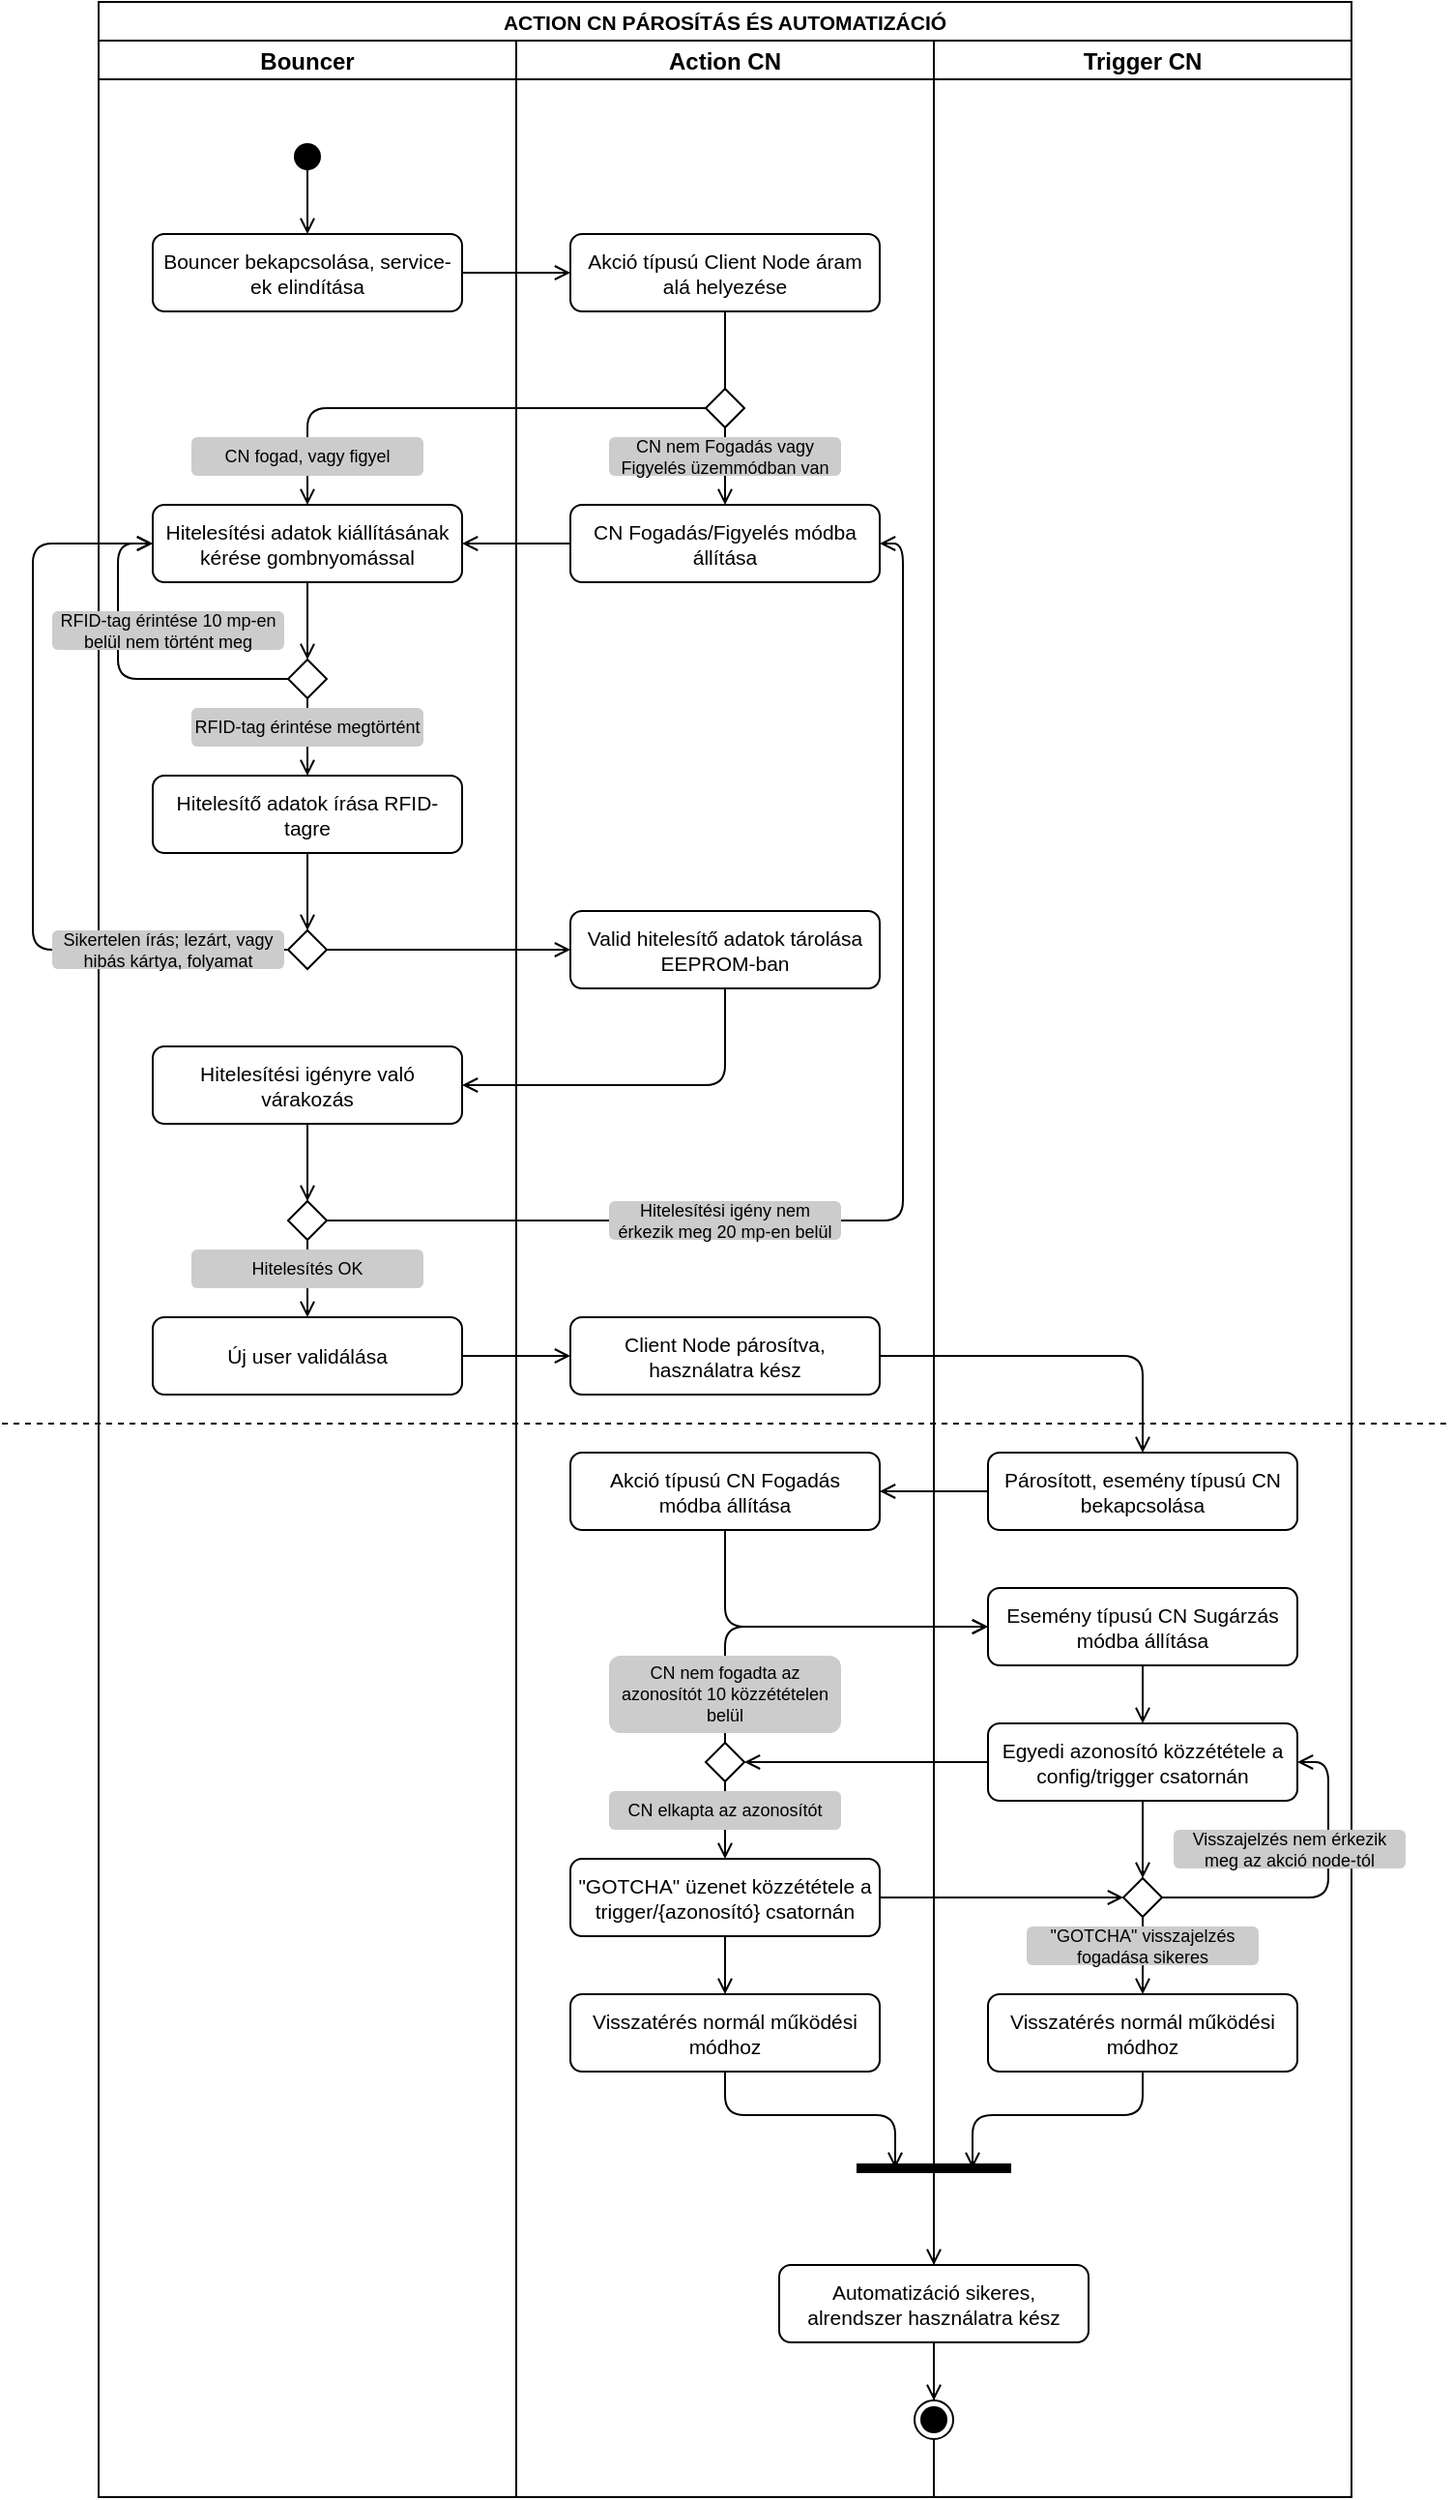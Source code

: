 <mxfile>
    <diagram id="RH61Pzz7VnUSTJp8Xh7D" name="Page-1">
        <mxGraphModel dx="2404" dy="1262" grid="1" gridSize="10" guides="1" tooltips="1" connect="1" arrows="1" fold="1" page="1" pageScale="1" pageWidth="827" pageHeight="1169" math="0" shadow="0">
            <root>
                <mxCell id="0"/>
                <mxCell id="1" style="" parent="0"/>
                <mxCell id="2" value="ACTION CN PÁROSÍTÁS ÉS AUTOMATIZÁCIÓ" style="swimlane;childLayout=stackLayout;resizeParent=1;resizeParentMax=0;startSize=20;fontSize=10.5;" parent="1" vertex="1">
                    <mxGeometry x="50" width="648" height="1290" as="geometry"/>
                </mxCell>
                <mxCell id="3" value="Bouncer" style="swimlane;startSize=20;fontSize=12;" parent="2" vertex="1">
                    <mxGeometry y="20" width="216" height="1270" as="geometry"/>
                </mxCell>
                <mxCell id="9" value="" style="edgeStyle=none;html=1;endArrow=open;endFill=0;fontSize=10.5;" parent="3" source="6" target="7" edge="1">
                    <mxGeometry relative="1" as="geometry"/>
                </mxCell>
                <mxCell id="6" value="" style="shape=waypoint;sketch=0;fillStyle=solid;size=6;pointerEvents=1;points=[];fillColor=none;resizable=0;rotatable=0;perimeter=centerPerimeter;snapToPoint=1;strokeWidth=5;fontSize=10.5;" parent="3" vertex="1">
                    <mxGeometry x="88" y="40" width="40" height="40" as="geometry"/>
                </mxCell>
                <mxCell id="7" value="&lt;font style=&quot;font-size: 10.5px&quot;&gt;Bouncer bekapcsolása, service-ek elindítása&lt;/font&gt;" style="rounded=1;whiteSpace=wrap;html=1;fontSize=10.5;fontFamily=Helvetica;spacing=4;" parent="3" vertex="1">
                    <mxGeometry x="28" y="100" width="160" height="40" as="geometry"/>
                </mxCell>
                <mxCell id="19" style="edgeStyle=orthogonalEdgeStyle;html=1;exitX=0.5;exitY=1;exitDx=0;exitDy=0;entryX=0.5;entryY=0;entryDx=0;entryDy=0;fontFamily=Helvetica;fontSize=10.5;endArrow=open;endFill=0;" parent="3" source="14" target="16" edge="1">
                    <mxGeometry relative="1" as="geometry"/>
                </mxCell>
                <mxCell id="14" value="Hitelesítési adatok kiállításának kérése gombnyomással" style="rounded=1;whiteSpace=wrap;html=1;fontSize=10.5;fontFamily=Helvetica;spacing=4;" parent="3" vertex="1">
                    <mxGeometry x="28" y="240" width="160" height="40" as="geometry"/>
                </mxCell>
                <mxCell id="20" style="edgeStyle=orthogonalEdgeStyle;html=1;exitX=0.5;exitY=1;exitDx=0;exitDy=0;entryX=0.5;entryY=0;entryDx=0;entryDy=0;fontFamily=Helvetica;fontSize=10.5;endArrow=open;endFill=0;" parent="3" source="16" target="17" edge="1">
                    <mxGeometry relative="1" as="geometry"/>
                </mxCell>
                <mxCell id="21" style="edgeStyle=orthogonalEdgeStyle;html=1;exitX=0;exitY=0.5;exitDx=0;exitDy=0;entryX=0;entryY=0.5;entryDx=0;entryDy=0;fontFamily=Helvetica;fontSize=10.5;endArrow=open;endFill=0;" parent="3" source="16" target="14" edge="1">
                    <mxGeometry relative="1" as="geometry">
                        <Array as="points">
                            <mxPoint x="10" y="330"/>
                            <mxPoint x="10" y="260"/>
                        </Array>
                    </mxGeometry>
                </mxCell>
                <mxCell id="16" value="" style="rhombus;whiteSpace=wrap;html=1;fontFamily=Helvetica;fontSize=10.5;strokeWidth=1;" parent="3" vertex="1">
                    <mxGeometry x="98" y="320" width="20" height="20" as="geometry"/>
                </mxCell>
                <mxCell id="26" value="" style="edgeStyle=orthogonalEdgeStyle;html=1;fontFamily=Helvetica;fontSize=10.5;fontColor=#000000;endArrow=open;endFill=0;" parent="3" source="17" target="25" edge="1">
                    <mxGeometry relative="1" as="geometry"/>
                </mxCell>
                <mxCell id="17" value="Hitelesítő adatok írása RFID-tagre" style="rounded=1;whiteSpace=wrap;html=1;fontSize=10.5;fontFamily=Helvetica;spacing=4;" parent="3" vertex="1">
                    <mxGeometry x="28" y="380" width="160" height="40" as="geometry"/>
                </mxCell>
                <mxCell id="27" style="edgeStyle=orthogonalEdgeStyle;html=1;exitX=0;exitY=0.5;exitDx=0;exitDy=0;fontFamily=Helvetica;fontSize=10.5;fontColor=#000000;endArrow=open;endFill=0;" parent="3" source="25" target="14" edge="1">
                    <mxGeometry relative="1" as="geometry">
                        <Array as="points">
                            <mxPoint x="-34" y="470"/>
                            <mxPoint x="-34" y="260"/>
                        </Array>
                        <mxPoint x="-94" y="285" as="targetPoint"/>
                    </mxGeometry>
                </mxCell>
                <mxCell id="25" value="" style="rhombus;whiteSpace=wrap;html=1;fontFamily=Helvetica;fontSize=10.5;strokeWidth=1;" parent="3" vertex="1">
                    <mxGeometry x="98" y="460" width="20" height="20" as="geometry"/>
                </mxCell>
                <mxCell id="55" value="" style="edgeStyle=orthogonalEdgeStyle;html=1;fontFamily=Helvetica;fontSize=10.5;fontColor=#000000;endArrow=open;endFill=0;" parent="3" source="53" target="48" edge="1">
                    <mxGeometry relative="1" as="geometry"/>
                </mxCell>
                <mxCell id="53" value="Hitelesítési igényre való várakozás" style="rounded=1;whiteSpace=wrap;html=1;fontSize=10.5;fontFamily=Helvetica;spacing=4;" parent="3" vertex="1">
                    <mxGeometry x="28" y="520" width="160" height="40" as="geometry"/>
                </mxCell>
                <mxCell id="57" value="" style="edgeStyle=orthogonalEdgeStyle;html=1;fontFamily=Helvetica;fontSize=10.5;fontColor=#000000;endArrow=open;endFill=0;" parent="3" source="48" target="56" edge="1">
                    <mxGeometry relative="1" as="geometry"/>
                </mxCell>
                <mxCell id="48" value="" style="rhombus;whiteSpace=wrap;html=1;fontFamily=Helvetica;fontSize=10.5;strokeWidth=1;" parent="3" vertex="1">
                    <mxGeometry x="98" y="600" width="20" height="20" as="geometry"/>
                </mxCell>
                <mxCell id="56" value="Új user validálása" style="rounded=1;whiteSpace=wrap;html=1;fontSize=10.5;fontFamily=Helvetica;spacing=4;" parent="3" vertex="1">
                    <mxGeometry x="28" y="660" width="160" height="40" as="geometry"/>
                </mxCell>
                <mxCell id="31" value="" style="edgeStyle=orthogonalEdgeStyle;html=1;fontFamily=Helvetica;fontSize=10.5;fontColor=#000000;endArrow=open;endFill=0;" parent="2" source="25" target="30" edge="1">
                    <mxGeometry relative="1" as="geometry"/>
                </mxCell>
                <mxCell id="4" value="Action CN" style="swimlane;startSize=20;fontSize=12;" parent="2" vertex="1">
                    <mxGeometry x="216" y="20" width="216" height="1270" as="geometry"/>
                </mxCell>
                <mxCell id="10" value="Akció típusú Client Node áram alá helyezése" style="rounded=1;whiteSpace=wrap;html=1;fontSize=10.5;spacing=4;" parent="4" vertex="1">
                    <mxGeometry x="28" y="100" width="160" height="40" as="geometry"/>
                </mxCell>
                <mxCell id="30" value="Valid hitelesítő adatok tárolása EEPROM-ban" style="rounded=1;whiteSpace=wrap;html=1;fontSize=10.5;fontFamily=Helvetica;spacing=4;" parent="4" vertex="1">
                    <mxGeometry x="28" y="450" width="160" height="40" as="geometry"/>
                </mxCell>
                <mxCell id="40" style="edgeStyle=orthogonalEdgeStyle;html=1;exitX=0.5;exitY=1;exitDx=0;exitDy=0;entryX=0.5;entryY=0;entryDx=0;entryDy=0;fontFamily=Helvetica;fontSize=10.5;fontColor=#000000;endArrow=open;endFill=0;" parent="4" source="36" target="37" edge="1">
                    <mxGeometry relative="1" as="geometry"/>
                </mxCell>
                <mxCell id="37" value="&lt;font style=&quot;font-size: 10.5px&quot;&gt;CN Fogadás/Figyelés módba állítása&lt;/font&gt;" style="rounded=1;whiteSpace=wrap;html=1;fontSize=10.5;spacing=4;" parent="4" vertex="1">
                    <mxGeometry x="28" y="240" width="160" height="40" as="geometry"/>
                </mxCell>
                <mxCell id="61" value="Client Node párosítva, használatra kész" style="rounded=1;whiteSpace=wrap;html=1;fontSize=10.5;fontFamily=Helvetica;spacing=4;" parent="4" vertex="1">
                    <mxGeometry x="28" y="660" width="160" height="40" as="geometry"/>
                </mxCell>
                <mxCell id="66" value="Akció típusú CN Fogadás módba állítása" style="rounded=1;whiteSpace=wrap;html=1;fontSize=10.5;fontFamily=Helvetica;spacing=4;" parent="4" vertex="1">
                    <mxGeometry x="28" y="730" width="160" height="40" as="geometry"/>
                </mxCell>
                <mxCell id="89" value="Visszatérés normál működési módhoz" style="rounded=1;whiteSpace=wrap;html=1;fontSize=10.5;fontFamily=Helvetica;spacing=4;" parent="4" vertex="1">
                    <mxGeometry x="28" y="1010" width="160" height="40" as="geometry"/>
                </mxCell>
                <mxCell id="102" value="" style="edgeStyle=orthogonalEdgeStyle;html=1;fontFamily=Helvetica;fontSize=10.5;fontColor=#000000;endArrow=open;endFill=0;" parent="4" source="93" target="97" edge="1">
                    <mxGeometry relative="1" as="geometry"/>
                </mxCell>
                <mxCell id="93" value="" style="rhombus;whiteSpace=wrap;html=1;fontFamily=Helvetica;fontSize=10.5;strokeWidth=1;" parent="4" vertex="1">
                    <mxGeometry x="98" y="880" width="20" height="20" as="geometry"/>
                </mxCell>
                <mxCell id="97" value="&quot;GOTCHA&quot; üzenet közzététele a trigger/{azonosító} csatornán" style="rounded=1;whiteSpace=wrap;html=1;fontSize=10.5;fontFamily=Helvetica;spacing=4;fontStyle=0" parent="4" vertex="1">
                    <mxGeometry x="28" y="940" width="160" height="40" as="geometry"/>
                </mxCell>
                <mxCell id="36" value="" style="rhombus;whiteSpace=wrap;html=1;fontFamily=Helvetica;fontSize=10.5;strokeWidth=1;" parent="4" vertex="1">
                    <mxGeometry x="98" y="180" width="20" height="20" as="geometry"/>
                </mxCell>
                <mxCell id="134" value="" style="edgeStyle=orthogonalEdgeStyle;html=1;fontFamily=Helvetica;fontSize=10.5;fontColor=#000000;endArrow=none;endFill=0;" parent="4" source="10" target="36" edge="1">
                    <mxGeometry relative="1" as="geometry">
                        <mxPoint x="410" y="130" as="sourcePoint"/>
                        <mxPoint x="410" y="180" as="targetPoint"/>
                    </mxGeometry>
                </mxCell>
                <mxCell id="140" value="" style="edgeStyle=orthogonalEdgeStyle;html=1;fontFamily=Helvetica;fontSize=10.5;fontColor=#000000;endArrow=open;endFill=0;entryX=0.5;entryY=0;entryDx=0;entryDy=0;" parent="4" source="97" target="89" edge="1">
                    <mxGeometry relative="1" as="geometry"/>
                </mxCell>
                <mxCell id="67" style="edgeStyle=orthogonalEdgeStyle;html=1;exitX=0;exitY=0.5;exitDx=0;exitDy=0;entryX=1;entryY=0.5;entryDx=0;entryDy=0;fontFamily=Helvetica;fontSize=10.5;fontColor=#000000;endArrow=open;endFill=0;" parent="2" source="64" target="66" edge="1">
                    <mxGeometry relative="1" as="geometry"/>
                </mxCell>
                <mxCell id="72" style="edgeStyle=orthogonalEdgeStyle;html=1;exitX=0.5;exitY=1;exitDx=0;exitDy=0;entryX=0;entryY=0.5;entryDx=0;entryDy=0;fontFamily=Helvetica;fontSize=10.5;fontColor=#000000;endArrow=open;endFill=0;" parent="2" source="66" target="71" edge="1">
                    <mxGeometry relative="1" as="geometry"/>
                </mxCell>
                <mxCell id="95" style="edgeStyle=orthogonalEdgeStyle;html=1;exitX=0.5;exitY=0;exitDx=0;exitDy=0;entryX=0;entryY=0.5;entryDx=0;entryDy=0;fontFamily=Helvetica;fontSize=10.5;fontColor=#000000;endArrow=open;endFill=0;" parent="2" source="93" target="71" edge="1">
                    <mxGeometry relative="1" as="geometry"/>
                </mxCell>
                <mxCell id="110" value="" style="edgeStyle=orthogonalEdgeStyle;html=1;fontFamily=Helvetica;fontSize=10.5;fontColor=#000000;endArrow=open;endFill=0;entryX=1;entryY=0.5;entryDx=0;entryDy=0;" parent="2" source="92" target="93" edge="1">
                    <mxGeometry relative="1" as="geometry">
                        <mxPoint x="366" y="1103" as="targetPoint"/>
                        <Array as="points">
                            <mxPoint x="446" y="910"/>
                            <mxPoint x="446" y="910"/>
                        </Array>
                    </mxGeometry>
                </mxCell>
                <mxCell id="112" style="edgeStyle=orthogonalEdgeStyle;html=1;exitX=1;exitY=0.5;exitDx=0;exitDy=0;entryX=0;entryY=0.5;entryDx=0;entryDy=0;fontFamily=Helvetica;fontSize=10.5;fontColor=#000000;endArrow=open;endFill=0;" parent="2" source="97" target="131" edge="1">
                    <mxGeometry relative="1" as="geometry"/>
                </mxCell>
                <mxCell id="139" style="edgeStyle=orthogonalEdgeStyle;html=1;exitX=0.5;exitY=1;exitDx=0;exitDy=0;entryX=0.25;entryY=0.5;entryDx=0;entryDy=0;entryPerimeter=0;fontFamily=Helvetica;fontSize=10.5;fontColor=#000000;endArrow=open;endFill=0;" parent="2" source="89" target="114" edge="1">
                    <mxGeometry relative="1" as="geometry"/>
                </mxCell>
                <mxCell id="5" value="Trigger CN" style="swimlane;startSize=20;fontSize=12;" parent="2" vertex="1">
                    <mxGeometry x="432" y="20" width="216" height="1270" as="geometry">
                        <mxRectangle x="240" y="20" width="30" height="460" as="alternateBounds"/>
                    </mxGeometry>
                </mxCell>
                <mxCell id="127" value="" style="ellipse;whiteSpace=wrap;html=1;aspect=fixed;labelBackgroundColor=#FFFFFF;fontFamily=Helvetica;fontSize=10.5;fontColor=#000000;strokeWidth=1;" parent="5" vertex="1">
                    <mxGeometry x="-10" y="1220" width="20" height="20" as="geometry"/>
                </mxCell>
                <mxCell id="128" value="" style="shape=waypoint;sketch=0;fillStyle=solid;size=6;pointerEvents=1;points=[];fillColor=none;resizable=0;rotatable=0;perimeter=centerPerimeter;snapToPoint=1;strokeWidth=5;fontSize=10.5;" parent="5" vertex="1">
                    <mxGeometry x="-20" y="1210" width="40" height="40" as="geometry"/>
                </mxCell>
                <mxCell id="64" value="Párosított, esemény típusú CN bekapcsolása" style="rounded=1;whiteSpace=wrap;html=1;fontSize=10.5;fontFamily=Helvetica;spacing=4;" parent="5" vertex="1">
                    <mxGeometry x="28" y="730" width="160" height="40" as="geometry"/>
                </mxCell>
                <mxCell id="135" value="" style="edgeStyle=orthogonalEdgeStyle;html=1;fontFamily=Helvetica;fontSize=10.5;fontColor=#000000;endArrow=open;endFill=0;" parent="5" source="71" target="92" edge="1">
                    <mxGeometry relative="1" as="geometry"/>
                </mxCell>
                <mxCell id="71" value="Esemény típusú CN Sugárzás módba állítása" style="rounded=1;whiteSpace=wrap;html=1;fontSize=10.5;fontFamily=Helvetica;spacing=4;" parent="5" vertex="1">
                    <mxGeometry x="28" y="800" width="160" height="40" as="geometry"/>
                </mxCell>
                <mxCell id="137" style="edgeStyle=orthogonalEdgeStyle;html=1;exitX=0.5;exitY=1;exitDx=0;exitDy=0;entryX=0.75;entryY=0.5;entryDx=0;entryDy=0;entryPerimeter=0;fontFamily=Helvetica;fontSize=10.5;fontColor=#000000;endArrow=open;endFill=0;" parent="5" source="80" target="114" edge="1">
                    <mxGeometry relative="1" as="geometry"/>
                </mxCell>
                <mxCell id="80" value="Visszatérés normál működési módhoz" style="rounded=1;whiteSpace=wrap;html=1;fontSize=10.5;fontFamily=Helvetica;spacing=4;" parent="5" vertex="1">
                    <mxGeometry x="28" y="1010" width="160" height="40" as="geometry"/>
                </mxCell>
                <mxCell id="92" value="Egyedi azonosító közzététele a config/trigger csatornán" style="rounded=1;whiteSpace=wrap;html=1;fontSize=10.5;fontFamily=Helvetica;spacing=4;" parent="5" vertex="1">
                    <mxGeometry x="28" y="870" width="160" height="40" as="geometry"/>
                </mxCell>
                <mxCell id="114" value="" style="line;strokeWidth=5;html=1;labelBackgroundColor=#FFFFFF;fontFamily=Helvetica;fontSize=10.5;fontColor=#000000;" parent="5" vertex="1">
                    <mxGeometry x="-40" y="1095" width="80" height="10" as="geometry"/>
                </mxCell>
                <mxCell id="91" value="Automatizáció sikeres, alrendszer használatra kész" style="rounded=1;whiteSpace=wrap;html=1;fontSize=10.5;fontFamily=Helvetica;spacing=4;" parent="5" vertex="1">
                    <mxGeometry x="-80" y="1150" width="160" height="40" as="geometry"/>
                </mxCell>
                <mxCell id="123" value="" style="edgeStyle=orthogonalEdgeStyle;html=1;fontFamily=Helvetica;fontSize=10.5;fontColor=#000000;endArrow=open;endFill=0;" parent="5" source="114" target="91" edge="1">
                    <mxGeometry relative="1" as="geometry"/>
                </mxCell>
                <mxCell id="132" value="" style="edgeStyle=orthogonalEdgeStyle;html=1;fontFamily=Helvetica;fontSize=10.5;fontColor=#000000;endArrow=open;endFill=0;" parent="5" source="131" target="80" edge="1">
                    <mxGeometry relative="1" as="geometry"/>
                </mxCell>
                <mxCell id="133" style="edgeStyle=orthogonalEdgeStyle;html=1;exitX=1;exitY=0.5;exitDx=0;exitDy=0;fontFamily=Helvetica;fontSize=10.5;fontColor=#000000;endArrow=open;endFill=0;entryX=1;entryY=0.5;entryDx=0;entryDy=0;" parent="5" source="131" target="92" edge="1">
                    <mxGeometry relative="1" as="geometry">
                        <Array as="points">
                            <mxPoint x="204" y="960"/>
                            <mxPoint x="204" y="890"/>
                        </Array>
                        <mxPoint x="166" y="1058" as="targetPoint"/>
                    </mxGeometry>
                </mxCell>
                <mxCell id="131" value="" style="rhombus;whiteSpace=wrap;html=1;fontFamily=Helvetica;fontSize=10.5;strokeWidth=1;" parent="5" vertex="1">
                    <mxGeometry x="98" y="950" width="20" height="20" as="geometry"/>
                </mxCell>
                <mxCell id="136" value="" style="edgeStyle=orthogonalEdgeStyle;html=1;fontFamily=Helvetica;fontSize=10.5;fontColor=#000000;endArrow=open;endFill=0;entryX=0.5;entryY=0;entryDx=0;entryDy=0;" parent="5" source="92" target="131" edge="1">
                    <mxGeometry relative="1" as="geometry"/>
                </mxCell>
                <mxCell id="141" value="" style="edgeStyle=orthogonalEdgeStyle;html=1;fontFamily=Helvetica;fontSize=10.5;fontColor=#000000;endArrow=open;endFill=0;entryX=0.5;entryY=0;entryDx=0;entryDy=0;" parent="5" source="91" edge="1" target="127">
                    <mxGeometry relative="1" as="geometry">
                        <mxPoint y="1215" as="targetPoint"/>
                    </mxGeometry>
                </mxCell>
                <mxCell id="11" value="" style="edgeStyle=none;html=1;endArrow=open;endFill=0;fontSize=10.5;" parent="2" source="7" target="10" edge="1">
                    <mxGeometry relative="1" as="geometry"/>
                </mxCell>
                <mxCell id="38" style="edgeStyle=orthogonalEdgeStyle;html=1;exitX=0;exitY=0.5;exitDx=0;exitDy=0;entryX=0.5;entryY=0;entryDx=0;entryDy=0;fontFamily=Helvetica;fontSize=10.5;fontColor=#000000;endArrow=open;endFill=0;" parent="2" source="36" target="14" edge="1">
                    <mxGeometry relative="1" as="geometry"/>
                </mxCell>
                <mxCell id="42" style="edgeStyle=orthogonalEdgeStyle;html=1;exitX=0;exitY=0.5;exitDx=0;exitDy=0;entryX=1;entryY=0.5;entryDx=0;entryDy=0;fontFamily=Helvetica;fontSize=10.5;fontColor=#000000;endArrow=open;endFill=0;" parent="2" source="37" target="14" edge="1">
                    <mxGeometry relative="1" as="geometry"/>
                </mxCell>
                <mxCell id="52" style="edgeStyle=orthogonalEdgeStyle;html=1;exitX=1;exitY=0.5;exitDx=0;exitDy=0;entryX=1;entryY=0.5;entryDx=0;entryDy=0;fontFamily=Helvetica;fontSize=10.5;fontColor=#000000;endArrow=open;endFill=0;" parent="2" source="48" target="37" edge="1">
                    <mxGeometry relative="1" as="geometry">
                        <Array as="points">
                            <mxPoint x="416" y="630"/>
                            <mxPoint x="416" y="280"/>
                        </Array>
                    </mxGeometry>
                </mxCell>
                <mxCell id="47" value="" style="edgeStyle=orthogonalEdgeStyle;html=1;fontFamily=Helvetica;fontSize=10.5;fontColor=#000000;endArrow=open;endFill=0;entryX=1;entryY=0.5;entryDx=0;entryDy=0;" parent="2" source="30" target="53" edge="1">
                    <mxGeometry relative="1" as="geometry">
                        <mxPoint x="180" y="540" as="targetPoint"/>
                        <Array as="points">
                            <mxPoint x="324" y="480"/>
                        </Array>
                    </mxGeometry>
                </mxCell>
                <mxCell id="62" value="" style="edgeStyle=orthogonalEdgeStyle;html=1;fontFamily=Helvetica;fontSize=10.5;fontColor=#000000;endArrow=open;endFill=0;" parent="2" source="56" target="61" edge="1">
                    <mxGeometry relative="1" as="geometry"/>
                </mxCell>
                <mxCell id="65" value="" style="edgeStyle=orthogonalEdgeStyle;html=1;fontFamily=Helvetica;fontSize=10.5;fontColor=#000000;endArrow=open;endFill=0;" parent="2" source="61" target="64" edge="1">
                    <mxGeometry relative="1" as="geometry"/>
                </mxCell>
                <mxCell id="190" value="CN elkapta az azonosítót" style="text;html=1;strokeColor=none;fillColor=#CCCCCC;align=center;verticalAlign=middle;whiteSpace=wrap;rounded=1;fontFamily=Helvetica;fontSize=9;labelBackgroundColor=none;fontColor=#000000;glass=0;shadow=0;sketch=0;" vertex="1" parent="1">
                    <mxGeometry x="314" y="925" width="120" height="20" as="geometry"/>
                </mxCell>
                <mxCell id="191" value="CN nem fogadta az azonosítót 10 közzétételen belül" style="text;html=1;strokeColor=none;fillColor=#CCCCCC;align=center;verticalAlign=middle;whiteSpace=wrap;rounded=1;fontFamily=Helvetica;fontSize=9;labelBackgroundColor=none;fontColor=#000000;glass=0;shadow=0;sketch=0;" vertex="1" parent="1">
                    <mxGeometry x="314" y="855" width="120" height="40" as="geometry"/>
                </mxCell>
                <mxCell id="192" value="&quot;GOTCHA&quot; visszajelzés fogadása sikeres" style="text;html=1;strokeColor=none;fillColor=#CCCCCC;align=center;verticalAlign=middle;whiteSpace=wrap;rounded=1;fontFamily=Helvetica;fontSize=9;labelBackgroundColor=none;fontColor=#000000;glass=0;shadow=0;sketch=0;" vertex="1" parent="1">
                    <mxGeometry x="530" y="995" width="120" height="20" as="geometry"/>
                </mxCell>
                <mxCell id="193" value="Visszajelzés nem érkezik meg az akció node-tól" style="text;html=1;strokeColor=none;fillColor=#CCCCCC;align=center;verticalAlign=middle;whiteSpace=wrap;rounded=1;fontFamily=Helvetica;fontSize=9;labelBackgroundColor=none;fontColor=#000000;glass=0;shadow=0;sketch=0;" vertex="1" parent="1">
                    <mxGeometry x="606" y="945" width="120" height="20" as="geometry"/>
                </mxCell>
                <mxCell id="194" value="RFID-tag érintése 10 mp-en belül nem történt meg" style="text;html=1;strokeColor=none;fillColor=#CCCCCC;align=center;verticalAlign=middle;whiteSpace=wrap;rounded=1;fontFamily=Helvetica;fontSize=9;labelBackgroundColor=none;fontColor=#000000;glass=0;shadow=0;sketch=0;" vertex="1" parent="1">
                    <mxGeometry x="26" y="315" width="120" height="20" as="geometry"/>
                </mxCell>
                <mxCell id="195" value="CN fogad, vagy figyel" style="text;html=1;strokeColor=none;fillColor=#CCCCCC;align=center;verticalAlign=middle;whiteSpace=wrap;rounded=1;fontFamily=Helvetica;fontSize=9;labelBackgroundColor=none;fontColor=#000000;glass=0;shadow=0;sketch=0;" vertex="1" parent="1">
                    <mxGeometry x="98" y="225" width="120" height="20" as="geometry"/>
                </mxCell>
                <mxCell id="196" value="Hitelesítési igény nem érkezik meg 20 mp-en belül" style="text;html=1;strokeColor=none;fillColor=#CCCCCC;align=center;verticalAlign=middle;whiteSpace=wrap;rounded=1;fontFamily=Helvetica;fontSize=9;labelBackgroundColor=none;fontColor=#000000;glass=0;shadow=0;sketch=0;container=0;" vertex="1" parent="1">
                    <mxGeometry x="314" y="620" width="120" height="20" as="geometry"/>
                </mxCell>
                <mxCell id="197" value="CN nem Fogadás vagy Figyelés üzemmódban van" style="text;html=1;strokeColor=none;fillColor=#CCCCCC;align=center;verticalAlign=middle;whiteSpace=wrap;rounded=1;fontFamily=Helvetica;fontSize=9;labelBackgroundColor=none;fontColor=#000000;glass=0;shadow=0;sketch=0;" vertex="1" parent="1">
                    <mxGeometry x="314" y="225" width="120" height="20" as="geometry"/>
                </mxCell>
                <mxCell id="198" value="RFID-tag érintése megtörtént" style="text;html=1;strokeColor=none;fillColor=#CCCCCC;align=center;verticalAlign=middle;whiteSpace=wrap;rounded=1;fontFamily=Helvetica;fontSize=9;labelBackgroundColor=none;fontColor=#000000;glass=0;shadow=0;sketch=0;" vertex="1" parent="1">
                    <mxGeometry x="98" y="365" width="120" height="20" as="geometry"/>
                </mxCell>
                <mxCell id="199" value="Hitelesítés OK" style="text;html=1;strokeColor=none;fillColor=#CCCCCC;align=center;verticalAlign=middle;whiteSpace=wrap;rounded=1;fontFamily=Helvetica;fontSize=9;labelBackgroundColor=none;fontColor=#000000;glass=0;shadow=0;sketch=0;" vertex="1" parent="1">
                    <mxGeometry x="98" y="645" width="120" height="20" as="geometry"/>
                </mxCell>
                <mxCell id="200" value="Sikertelen írás; lezárt, vagy hibás kártya, folyamat" style="text;html=1;strokeColor=none;fillColor=#CCCCCC;align=center;verticalAlign=middle;whiteSpace=wrap;rounded=1;fontFamily=Helvetica;fontSize=9;labelBackgroundColor=none;fontColor=#000000;glass=0;shadow=0;sketch=0;" vertex="1" parent="1">
                    <mxGeometry x="26" y="480" width="120" height="20" as="geometry"/>
                </mxCell>
                <mxCell id="202" value="" style="endArrow=none;dashed=1;html=1;fontFamily=Helvetica;fontSize=10.5;fontColor=#000000;" edge="1" parent="1">
                    <mxGeometry width="50" height="50" relative="1" as="geometry">
                        <mxPoint y="735" as="sourcePoint"/>
                        <mxPoint x="748" y="735" as="targetPoint"/>
                    </mxGeometry>
                </mxCell>
                <mxCell id="281" value="Blanket" parent="0"/>
                <mxCell id="282" value="" style="rounded=0;whiteSpace=wrap;html=1;labelBackgroundColor=#FFFFFF;fontFamily=Helvetica;fontSize=9;fontColor=#000000;strokeWidth=1;fillColor=none;strokeColor=none;" vertex="1" parent="281">
                    <mxGeometry width="748" height="1290" as="geometry"/>
                </mxCell>
            </root>
        </mxGraphModel>
    </diagram>
</mxfile>